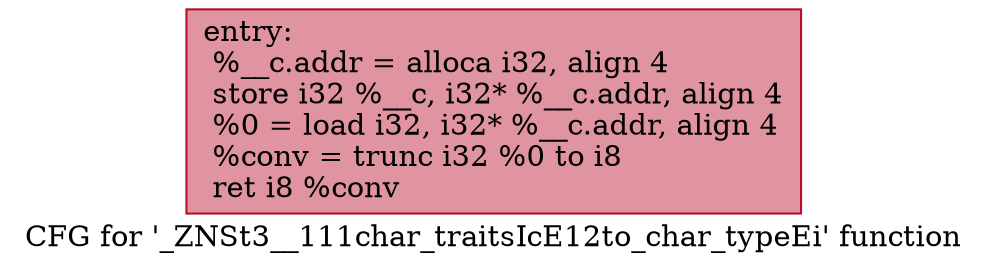 digraph "CFG for '_ZNSt3__111char_traitsIcE12to_char_typeEi' function" {
	label="CFG for '_ZNSt3__111char_traitsIcE12to_char_typeEi' function";

	Node0x600003e7da40 [shape=record,color="#b70d28ff", style=filled, fillcolor="#b70d2870",label="{entry:\l  %__c.addr = alloca i32, align 4\l  store i32 %__c, i32* %__c.addr, align 4\l  %0 = load i32, i32* %__c.addr, align 4\l  %conv = trunc i32 %0 to i8\l  ret i8 %conv\l}"];
}
